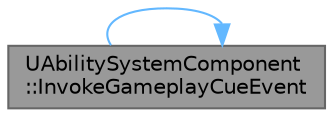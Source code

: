 digraph "UAbilitySystemComponent::InvokeGameplayCueEvent"
{
 // INTERACTIVE_SVG=YES
 // LATEX_PDF_SIZE
  bgcolor="transparent";
  edge [fontname=Helvetica,fontsize=10,labelfontname=Helvetica,labelfontsize=10];
  node [fontname=Helvetica,fontsize=10,shape=box,height=0.2,width=0.4];
  rankdir="LR";
  Node1 [id="Node000001",label="UAbilitySystemComponent\l::InvokeGameplayCueEvent",height=0.2,width=0.4,color="gray40", fillcolor="grey60", style="filled", fontcolor="black",tooltip="Handles gameplay cue events from external sources."];
  Node1 -> Node1 [id="edge1_Node000001_Node000001",color="steelblue1",style="solid",tooltip=" "];
}
